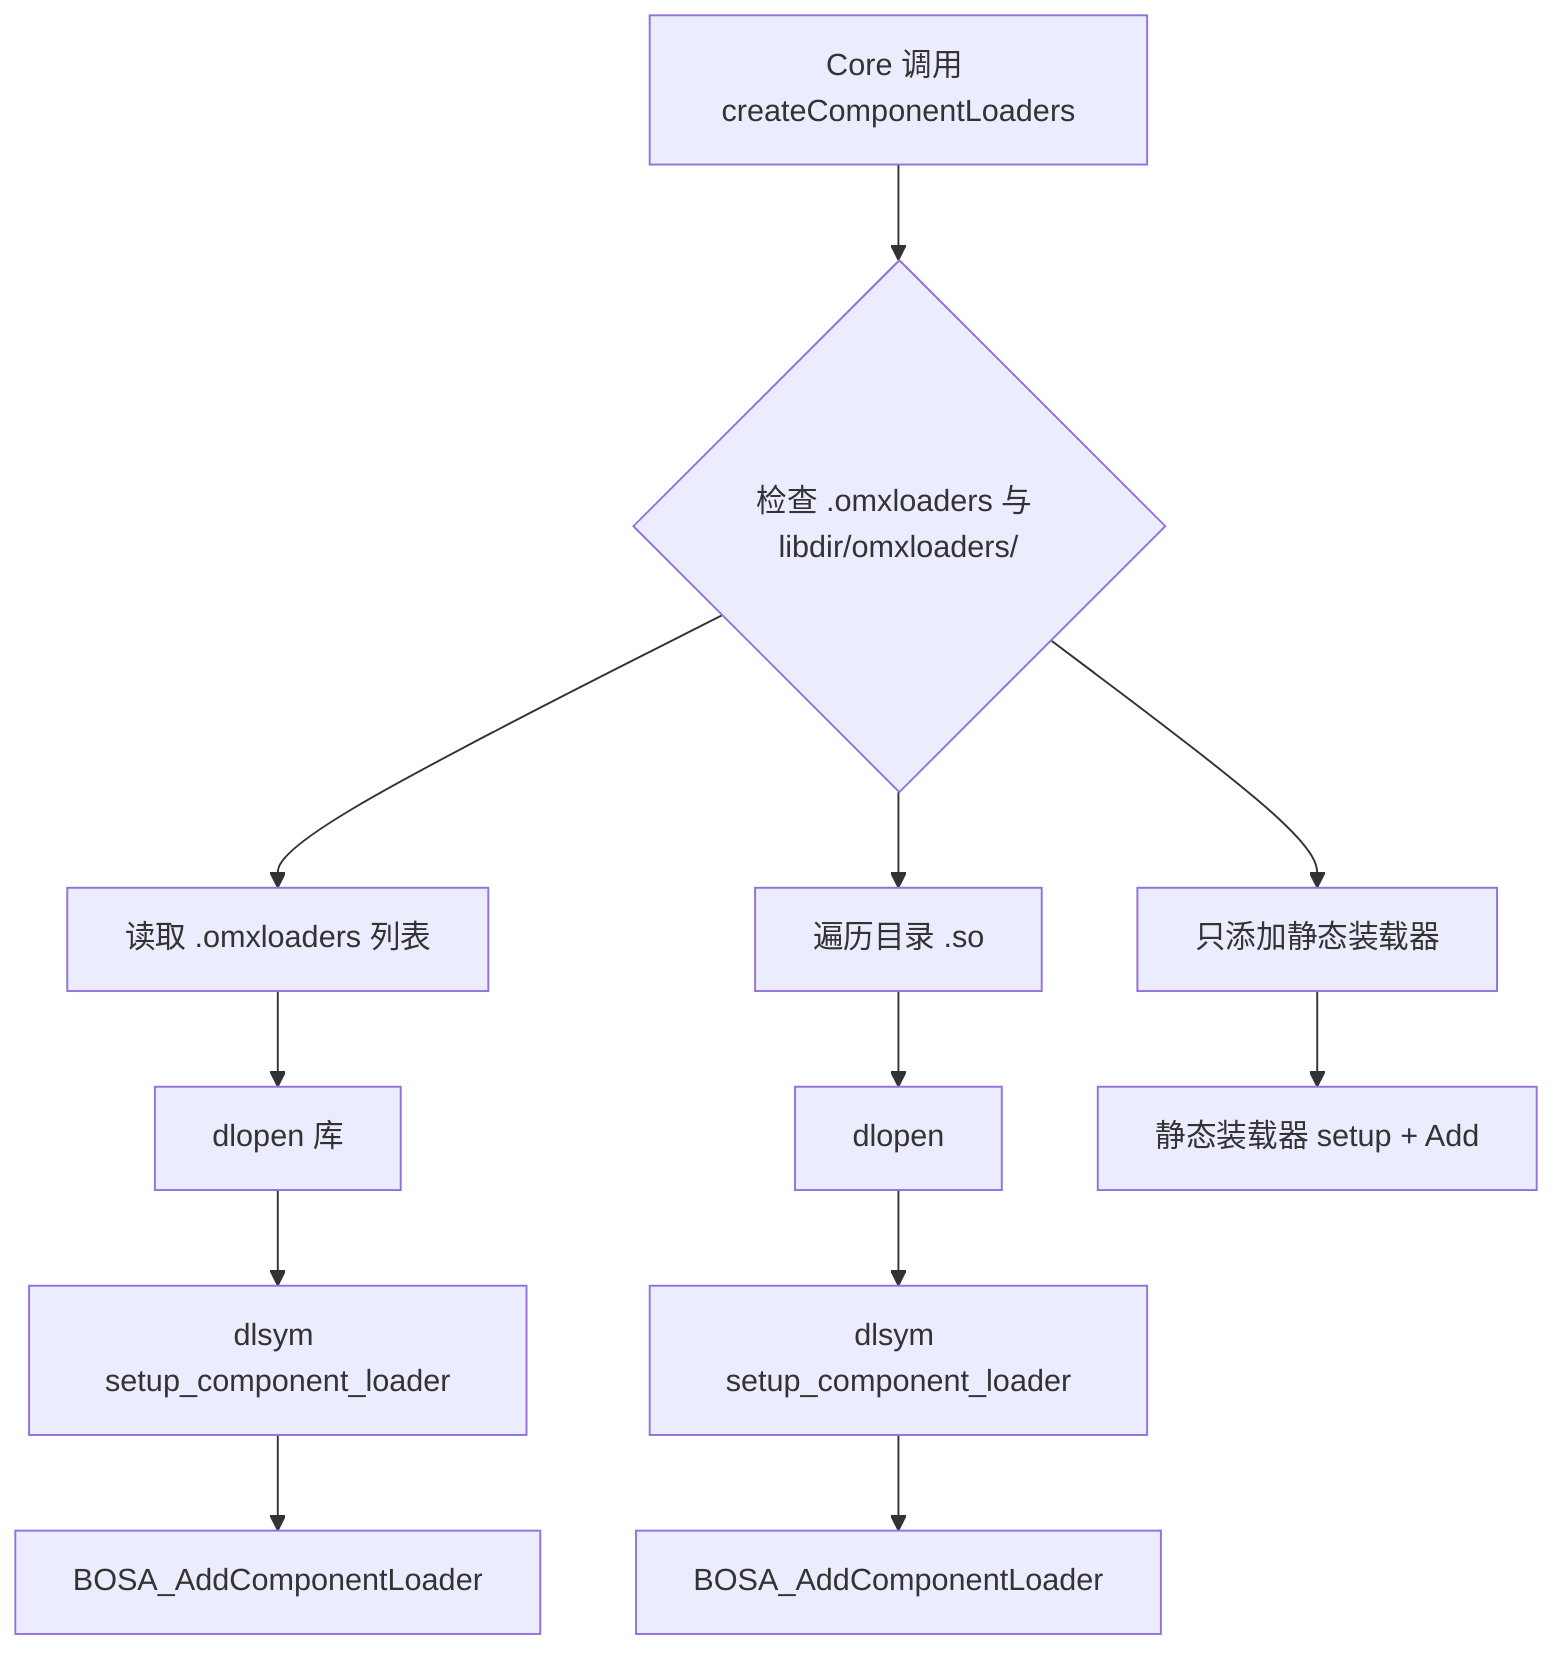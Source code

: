 flowchart TD
  S[Core 调用 createComponentLoaders] --> C{检查 .omxloaders 与 libdir/omxloaders/}
  C --> DEF[只添加静态装载器]
  C --> LOADFILE[读取 .omxloaders 列表]
  LOADFILE --> DLOPEN1[dlopen 库]
  DLOPEN1 --> SETUP1[dlsym setup_component_loader]
  SETUP1 --> ADD1[BOSA_AddComponentLoader]
  C --> LOADDR[遍历目录 .so]
  LOADDR --> DLOPEN2[dlopen]
  DLOPEN2 --> SETUP2[dlsym setup_component_loader]
  SETUP2 --> ADD2[BOSA_AddComponentLoader]
  DEF --> ADDDEF[静态装载器 setup + Add]